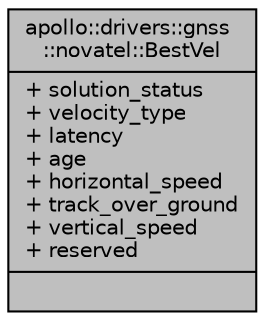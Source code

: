 digraph "apollo::drivers::gnss::novatel::BestVel"
{
  edge [fontname="Helvetica",fontsize="10",labelfontname="Helvetica",labelfontsize="10"];
  node [fontname="Helvetica",fontsize="10",shape=record];
  Node1 [label="{apollo::drivers::gnss\l::novatel::BestVel\n|+ solution_status\l+ velocity_type\l+ latency\l+ age\l+ horizontal_speed\l+ track_over_ground\l+ vertical_speed\l+ reserved\l|}",height=0.2,width=0.4,color="black", fillcolor="grey75", style="filled" fontcolor="black"];
}
